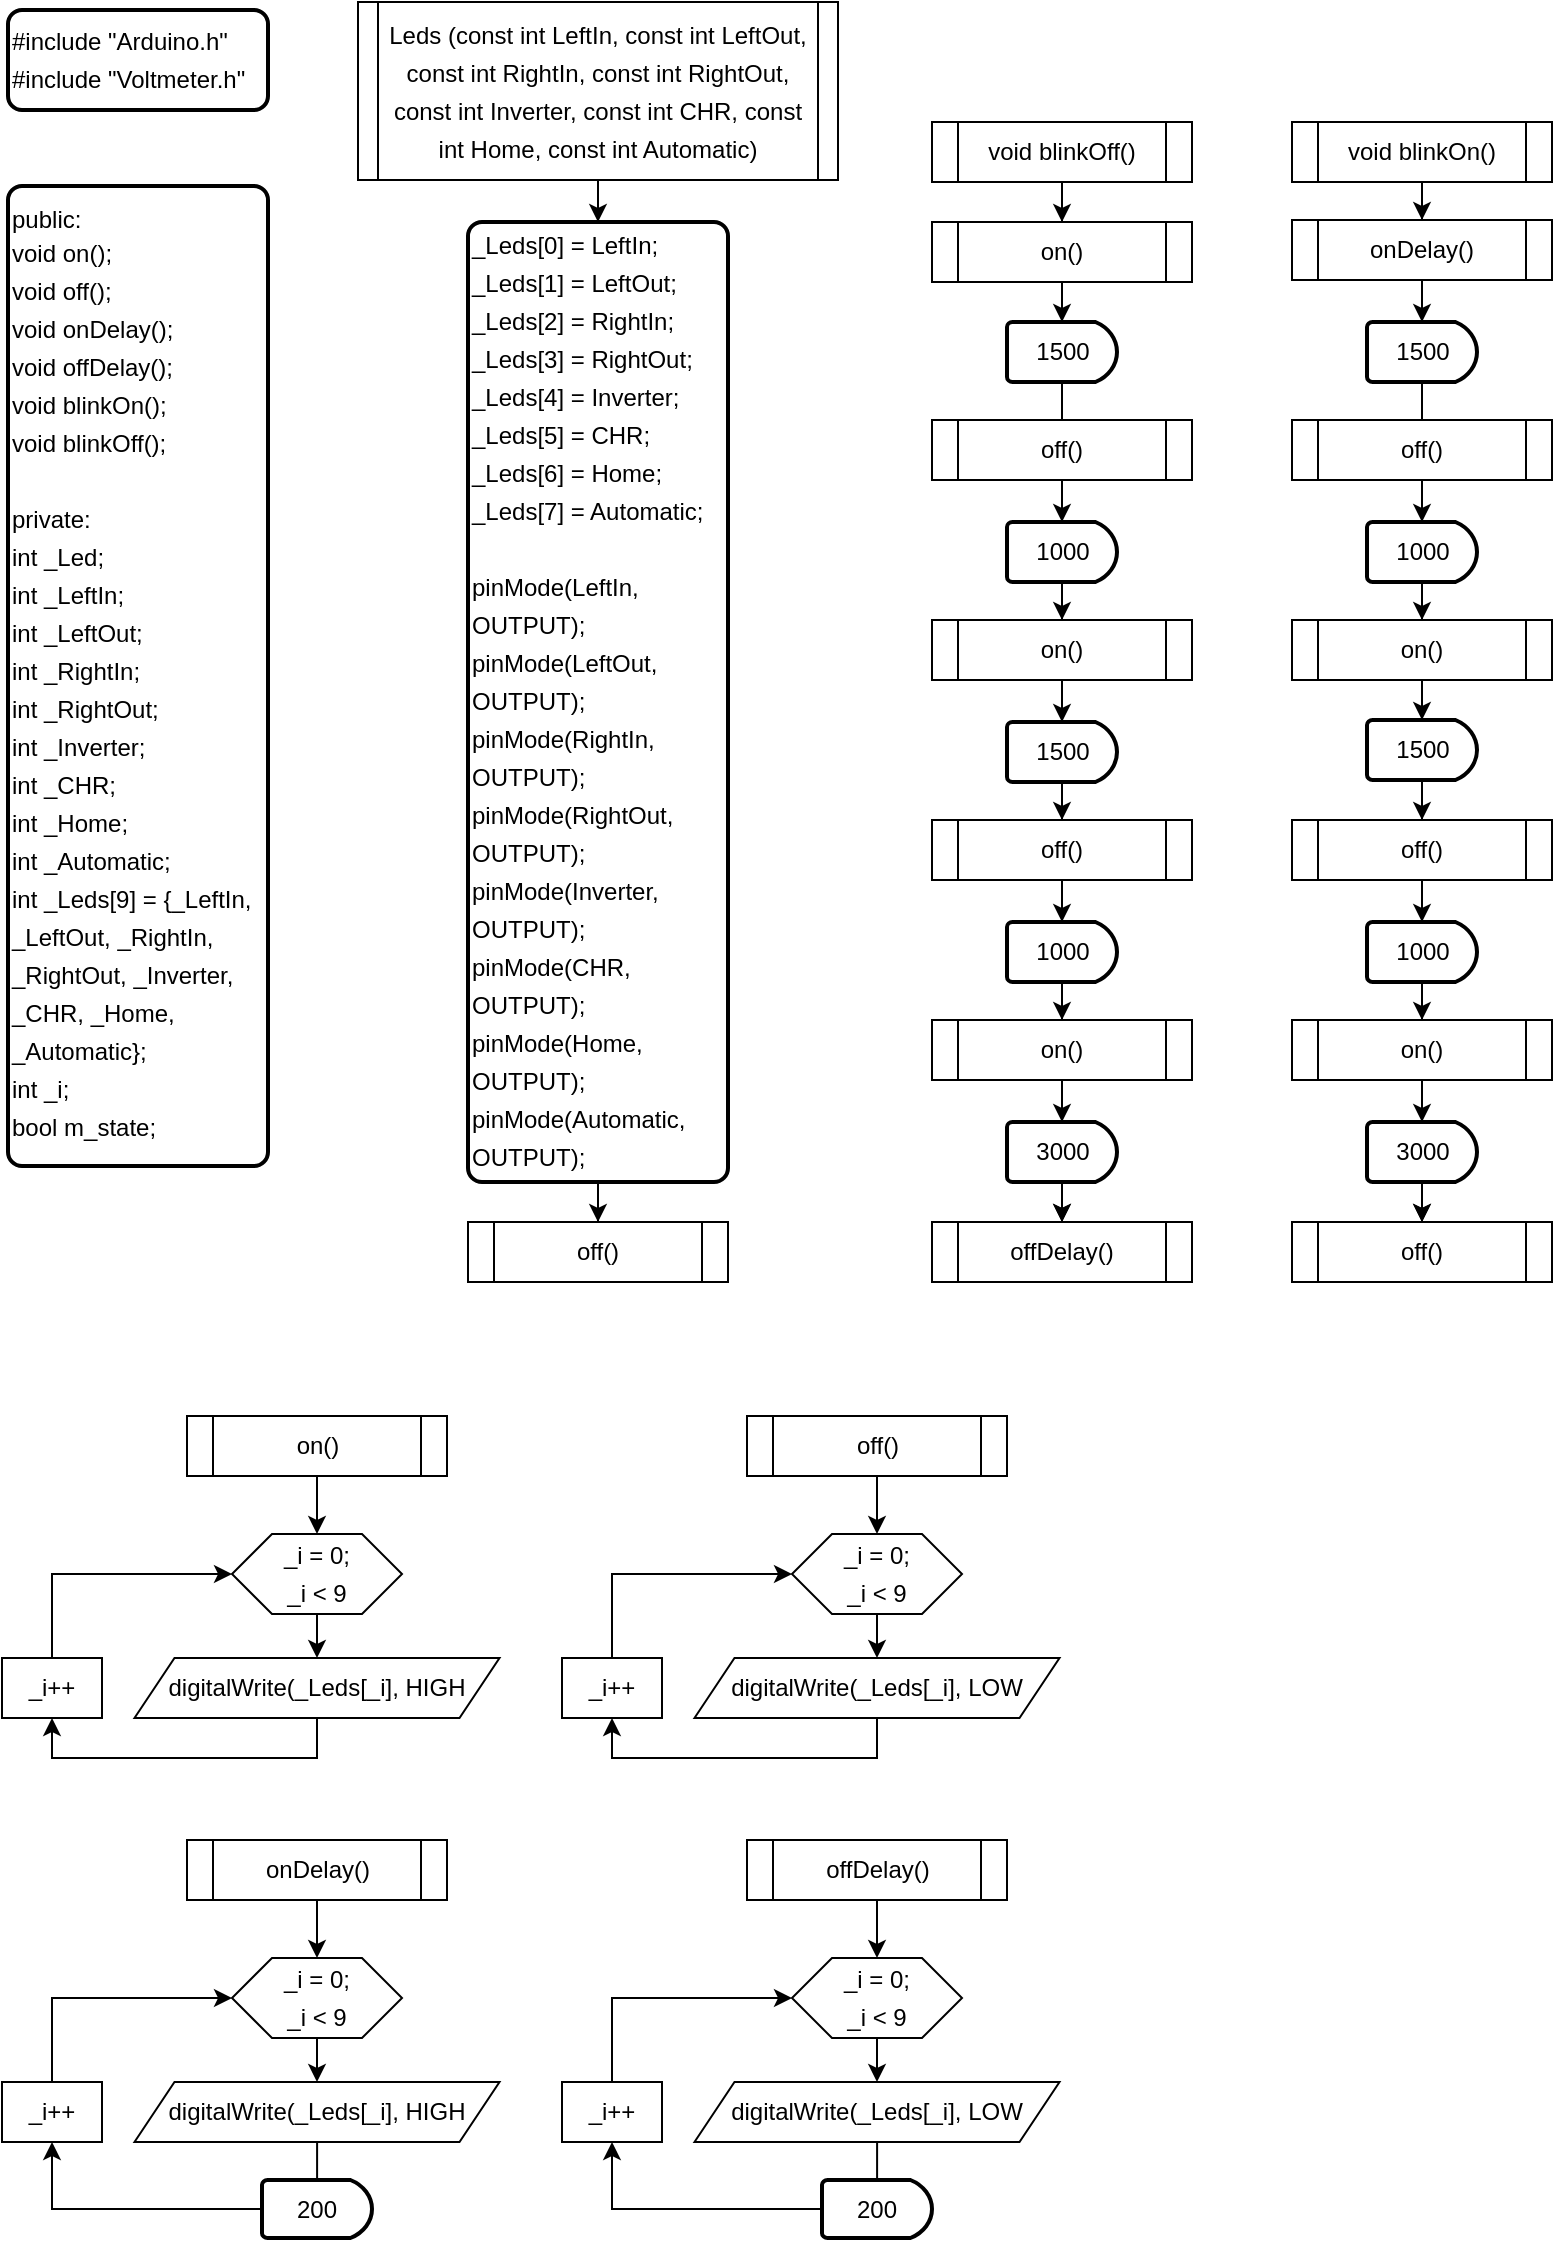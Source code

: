 <mxfile version="13.10.0" type="embed">
    <diagram id="3T3NLvTAPuxVFv2fbF8U" name="Página-1">
        <mxGraphModel dx="773" dy="780" grid="1" gridSize="10" guides="1" tooltips="1" connect="1" arrows="1" fold="1" page="1" pageScale="1" pageWidth="827" pageHeight="1169" math="0" shadow="0">
            <root>
                <mxCell id="0"/>
                <mxCell id="1" parent="0"/>
                <mxCell id="100" value="" style="edgeStyle=orthogonalEdgeStyle;rounded=0;orthogonalLoop=1;jettySize=auto;html=1;" edge="1" parent="1" source="2" target="4">
                    <mxGeometry relative="1" as="geometry"/>
                </mxCell>
                <mxCell id="2" value="&lt;div style=&quot;line-height: 19px&quot;&gt;Leds (const int LeftIn, const int LeftOut, const int RightIn, const int RightOut, const int Inverter, const int CHR, const int Home, const int Automatic)&lt;/div&gt;" style="shape=process;whiteSpace=wrap;html=1;backgroundOutline=1;size=0.042;" vertex="1" parent="1">
                    <mxGeometry x="200" y="20" width="240" height="89" as="geometry"/>
                </mxCell>
                <mxCell id="3" value="&lt;div&gt;&lt;br&gt;&lt;/div&gt;&lt;div&gt;public:&lt;/div&gt;&lt;div&gt;&lt;div style=&quot;line-height: 19px&quot;&gt;&lt;div&gt;void on();&lt;/div&gt;&lt;div&gt;    void off();&lt;/div&gt;&lt;div&gt;    void onDelay();&lt;/div&gt;&lt;div&gt;    void offDelay();&lt;/div&gt;&lt;div&gt;    void blinkOn();&lt;/div&gt;&lt;div&gt;    void blinkOff();&lt;/div&gt;&lt;div&gt;&lt;br&gt;&lt;/div&gt;&lt;div&gt;  private:&lt;/div&gt;&lt;div&gt;    int _Led;&lt;/div&gt;&lt;div&gt;    int _LeftIn;&lt;/div&gt;&lt;div&gt;    int _LeftOut;&lt;/div&gt;&lt;div&gt;    int _RightIn;&lt;/div&gt;&lt;div&gt;    int _RightOut;&lt;/div&gt;&lt;div&gt;    int _Inverter;&lt;/div&gt;&lt;div&gt;    int _CHR;&lt;/div&gt;&lt;div&gt;    int _Home;&lt;/div&gt;&lt;div&gt;    int _Automatic;&lt;/div&gt;&lt;div&gt;    int _Leds[9] = {_LeftIn, _LeftOut, _RightIn, _RightOut, _Inverter, _CHR, _Home, _Automatic};&lt;/div&gt;&lt;div&gt;    int _i;&lt;/div&gt;&lt;div&gt;    bool m_state;&lt;/div&gt;&lt;/div&gt;&lt;/div&gt;&lt;span&gt;&lt;br&gt;&lt;/span&gt;" style="rounded=1;whiteSpace=wrap;html=1;absoluteArcSize=1;arcSize=14;strokeWidth=2;align=left;" vertex="1" parent="1">
                    <mxGeometry x="25" y="112" width="130" height="490" as="geometry"/>
                </mxCell>
                <mxCell id="9" value="" style="edgeStyle=orthogonalEdgeStyle;rounded=0;orthogonalLoop=1;jettySize=auto;html=1;" edge="1" parent="1" source="4" target="8">
                    <mxGeometry relative="1" as="geometry"/>
                </mxCell>
                <mxCell id="4" value="&lt;div style=&quot;line-height: 19px&quot;&gt;&lt;div style=&quot;line-height: 19px&quot;&gt;&lt;div&gt;_Leds[0] = LeftIn;&lt;/div&gt;&lt;div&gt;  _Leds[1] = LeftOut;&lt;/div&gt;&lt;div&gt;  _Leds[2] = RightIn;&lt;/div&gt;&lt;div&gt;  _Leds[3] = RightOut;&lt;/div&gt;&lt;div&gt;  _Leds[4] = Inverter;&lt;/div&gt;&lt;div&gt;  _Leds[5] = CHR;&lt;/div&gt;&lt;div&gt;  _Leds[6] = Home;&lt;/div&gt;&lt;div&gt;  _Leds[7] = Automatic;&lt;/div&gt;&lt;div&gt;&lt;br&gt;&lt;/div&gt;&lt;div&gt;&lt;div style=&quot;line-height: 19px&quot;&gt;&lt;div&gt;pinMode(LeftIn, OUTPUT);&lt;/div&gt;&lt;div&gt;  pinMode(LeftOut, OUTPUT);&lt;/div&gt;&lt;div&gt;  pinMode(RightIn, OUTPUT);&lt;/div&gt;&lt;div&gt;  pinMode(RightOut, OUTPUT);&lt;/div&gt;&lt;div&gt;  pinMode(Inverter, OUTPUT);&lt;/div&gt;&lt;div&gt;  pinMode(CHR, OUTPUT);&lt;/div&gt;&lt;div&gt;  pinMode(Home, OUTPUT);&lt;/div&gt;&lt;div&gt;  pinMode(Automatic, OUTPUT);&lt;/div&gt;&lt;/div&gt;&lt;/div&gt;&lt;/div&gt;&lt;/div&gt;" style="rounded=1;whiteSpace=wrap;html=1;absoluteArcSize=1;arcSize=14;strokeWidth=2;align=left;" vertex="1" parent="1">
                    <mxGeometry x="255" y="130" width="130" height="480" as="geometry"/>
                </mxCell>
                <mxCell id="5" value="&lt;div style=&quot;line-height: 19px&quot;&gt;&lt;div style=&quot;line-height: 19px&quot;&gt;&lt;div&gt;#include &quot;Arduino.h&quot;&lt;/div&gt;&lt;div&gt;#include &quot;Voltmeter.h&quot;&lt;/div&gt;&lt;/div&gt;&lt;/div&gt;" style="rounded=1;whiteSpace=wrap;html=1;absoluteArcSize=1;arcSize=14;strokeWidth=2;align=left;" vertex="1" parent="1">
                    <mxGeometry x="25" y="24" width="130" height="50" as="geometry"/>
                </mxCell>
                <mxCell id="8" value="off()" style="shape=process;whiteSpace=wrap;html=1;backgroundOutline=1;" vertex="1" parent="1">
                    <mxGeometry x="255" y="630" width="130" height="30" as="geometry"/>
                </mxCell>
                <mxCell id="16" style="edgeStyle=orthogonalEdgeStyle;rounded=0;orthogonalLoop=1;jettySize=auto;html=1;" edge="1" parent="1" source="10" target="15">
                    <mxGeometry relative="1" as="geometry"/>
                </mxCell>
                <mxCell id="10" value="void blinkOff()" style="shape=process;whiteSpace=wrap;html=1;backgroundOutline=1;" vertex="1" parent="1">
                    <mxGeometry x="487" y="80" width="130" height="30" as="geometry"/>
                </mxCell>
                <mxCell id="13" value="on()" style="shape=process;whiteSpace=wrap;html=1;backgroundOutline=1;" vertex="1" parent="1">
                    <mxGeometry x="114.5" y="727" width="130" height="30" as="geometry"/>
                </mxCell>
                <mxCell id="18" value="" style="edgeStyle=orthogonalEdgeStyle;rounded=0;orthogonalLoop=1;jettySize=auto;html=1;" edge="1" parent="1" source="15" target="17">
                    <mxGeometry relative="1" as="geometry"/>
                </mxCell>
                <mxCell id="15" value="on()" style="shape=process;whiteSpace=wrap;html=1;backgroundOutline=1;" vertex="1" parent="1">
                    <mxGeometry x="487" y="130" width="130" height="30" as="geometry"/>
                </mxCell>
                <mxCell id="36" value="" style="edgeStyle=orthogonalEdgeStyle;rounded=0;orthogonalLoop=1;jettySize=auto;html=1;" edge="1" parent="1" source="17" target="20">
                    <mxGeometry relative="1" as="geometry"/>
                </mxCell>
                <mxCell id="17" value="1500" style="strokeWidth=2;html=1;shape=mxgraph.flowchart.delay;whiteSpace=wrap;" vertex="1" parent="1">
                    <mxGeometry x="524.5" y="180" width="55" height="30" as="geometry"/>
                </mxCell>
                <mxCell id="35" value="" style="edgeStyle=orthogonalEdgeStyle;rounded=0;orthogonalLoop=1;jettySize=auto;html=1;" edge="1" parent="1" source="19" target="21">
                    <mxGeometry relative="1" as="geometry"/>
                </mxCell>
                <mxCell id="19" value="off()" style="shape=process;whiteSpace=wrap;html=1;backgroundOutline=1;" vertex="1" parent="1">
                    <mxGeometry x="487" y="229" width="130" height="30" as="geometry"/>
                </mxCell>
                <mxCell id="34" value="" style="edgeStyle=orthogonalEdgeStyle;rounded=0;orthogonalLoop=1;jettySize=auto;html=1;" edge="1" parent="1" source="20" target="22">
                    <mxGeometry relative="1" as="geometry"/>
                </mxCell>
                <mxCell id="20" value="1000" style="strokeWidth=2;html=1;shape=mxgraph.flowchart.delay;whiteSpace=wrap;" vertex="1" parent="1">
                    <mxGeometry x="524.5" y="280" width="55" height="30" as="geometry"/>
                </mxCell>
                <mxCell id="33" value="" style="edgeStyle=orthogonalEdgeStyle;rounded=0;orthogonalLoop=1;jettySize=auto;html=1;" edge="1" parent="1" source="21" target="23">
                    <mxGeometry relative="1" as="geometry"/>
                </mxCell>
                <mxCell id="21" value="on()" style="shape=process;whiteSpace=wrap;html=1;backgroundOutline=1;" vertex="1" parent="1">
                    <mxGeometry x="487" y="329" width="130" height="30" as="geometry"/>
                </mxCell>
                <mxCell id="32" value="" style="edgeStyle=orthogonalEdgeStyle;rounded=0;orthogonalLoop=1;jettySize=auto;html=1;" edge="1" parent="1" source="22" target="24">
                    <mxGeometry relative="1" as="geometry"/>
                </mxCell>
                <mxCell id="22" value="1500" style="strokeWidth=2;html=1;shape=mxgraph.flowchart.delay;whiteSpace=wrap;" vertex="1" parent="1">
                    <mxGeometry x="524.5" y="380" width="55" height="30" as="geometry"/>
                </mxCell>
                <mxCell id="31" value="" style="edgeStyle=orthogonalEdgeStyle;rounded=0;orthogonalLoop=1;jettySize=auto;html=1;" edge="1" parent="1" source="23" target="25">
                    <mxGeometry relative="1" as="geometry"/>
                </mxCell>
                <mxCell id="23" value="off()" style="shape=process;whiteSpace=wrap;html=1;backgroundOutline=1;" vertex="1" parent="1">
                    <mxGeometry x="487" y="429" width="130" height="30" as="geometry"/>
                </mxCell>
                <mxCell id="30" value="" style="edgeStyle=orthogonalEdgeStyle;rounded=0;orthogonalLoop=1;jettySize=auto;html=1;" edge="1" parent="1" source="24" target="26">
                    <mxGeometry relative="1" as="geometry"/>
                </mxCell>
                <mxCell id="24" value="1000" style="strokeWidth=2;html=1;shape=mxgraph.flowchart.delay;whiteSpace=wrap;" vertex="1" parent="1">
                    <mxGeometry x="524.5" y="480" width="55" height="30" as="geometry"/>
                </mxCell>
                <mxCell id="29" value="" style="edgeStyle=orthogonalEdgeStyle;rounded=0;orthogonalLoop=1;jettySize=auto;html=1;" edge="1" parent="1" source="25" target="27">
                    <mxGeometry relative="1" as="geometry"/>
                </mxCell>
                <mxCell id="25" value="on()" style="shape=process;whiteSpace=wrap;html=1;backgroundOutline=1;" vertex="1" parent="1">
                    <mxGeometry x="487" y="529" width="130" height="30" as="geometry"/>
                </mxCell>
                <mxCell id="28" value="" style="edgeStyle=orthogonalEdgeStyle;rounded=0;orthogonalLoop=1;jettySize=auto;html=1;" edge="1" parent="1" source="26" target="27">
                    <mxGeometry relative="1" as="geometry"/>
                </mxCell>
                <mxCell id="26" value="3000" style="strokeWidth=2;html=1;shape=mxgraph.flowchart.delay;whiteSpace=wrap;" vertex="1" parent="1">
                    <mxGeometry x="524.5" y="580" width="55" height="30" as="geometry"/>
                </mxCell>
                <mxCell id="27" value="offDelay()" style="shape=process;whiteSpace=wrap;html=1;backgroundOutline=1;" vertex="1" parent="1">
                    <mxGeometry x="487" y="630" width="130" height="30" as="geometry"/>
                </mxCell>
                <mxCell id="37" style="edgeStyle=orthogonalEdgeStyle;rounded=0;orthogonalLoop=1;jettySize=auto;html=1;" edge="1" parent="1" source="38" target="40">
                    <mxGeometry relative="1" as="geometry"/>
                </mxCell>
                <mxCell id="38" value="void blinkOn()" style="shape=process;whiteSpace=wrap;html=1;backgroundOutline=1;" vertex="1" parent="1">
                    <mxGeometry x="667" y="80" width="130" height="30" as="geometry"/>
                </mxCell>
                <mxCell id="39" value="" style="edgeStyle=orthogonalEdgeStyle;rounded=0;orthogonalLoop=1;jettySize=auto;html=1;" edge="1" parent="1" source="40" target="42">
                    <mxGeometry relative="1" as="geometry"/>
                </mxCell>
                <mxCell id="40" value="onDelay()" style="shape=process;whiteSpace=wrap;html=1;backgroundOutline=1;" vertex="1" parent="1">
                    <mxGeometry x="667" y="129" width="130" height="30" as="geometry"/>
                </mxCell>
                <mxCell id="41" value="" style="edgeStyle=orthogonalEdgeStyle;rounded=0;orthogonalLoop=1;jettySize=auto;html=1;" edge="1" parent="1" source="42" target="46">
                    <mxGeometry relative="1" as="geometry"/>
                </mxCell>
                <mxCell id="42" value="1500" style="strokeWidth=2;html=1;shape=mxgraph.flowchart.delay;whiteSpace=wrap;" vertex="1" parent="1">
                    <mxGeometry x="704.5" y="180" width="55" height="30" as="geometry"/>
                </mxCell>
                <mxCell id="43" value="" style="edgeStyle=orthogonalEdgeStyle;rounded=0;orthogonalLoop=1;jettySize=auto;html=1;" edge="1" parent="1" source="44" target="48">
                    <mxGeometry relative="1" as="geometry"/>
                </mxCell>
                <mxCell id="44" value="off()" style="shape=process;whiteSpace=wrap;html=1;backgroundOutline=1;" vertex="1" parent="1">
                    <mxGeometry x="667" y="229" width="130" height="30" as="geometry"/>
                </mxCell>
                <mxCell id="45" value="" style="edgeStyle=orthogonalEdgeStyle;rounded=0;orthogonalLoop=1;jettySize=auto;html=1;" edge="1" parent="1" source="46" target="50">
                    <mxGeometry relative="1" as="geometry"/>
                </mxCell>
                <mxCell id="46" value="1000" style="strokeWidth=2;html=1;shape=mxgraph.flowchart.delay;whiteSpace=wrap;" vertex="1" parent="1">
                    <mxGeometry x="704.5" y="280" width="55" height="30" as="geometry"/>
                </mxCell>
                <mxCell id="47" value="" style="edgeStyle=orthogonalEdgeStyle;rounded=0;orthogonalLoop=1;jettySize=auto;html=1;" edge="1" parent="1" source="48" target="52">
                    <mxGeometry relative="1" as="geometry"/>
                </mxCell>
                <mxCell id="48" value="on()" style="shape=process;whiteSpace=wrap;html=1;backgroundOutline=1;" vertex="1" parent="1">
                    <mxGeometry x="667" y="329" width="130" height="30" as="geometry"/>
                </mxCell>
                <mxCell id="49" value="" style="edgeStyle=orthogonalEdgeStyle;rounded=0;orthogonalLoop=1;jettySize=auto;html=1;" edge="1" parent="1" source="50" target="54">
                    <mxGeometry relative="1" as="geometry"/>
                </mxCell>
                <mxCell id="50" value="1500" style="strokeWidth=2;html=1;shape=mxgraph.flowchart.delay;whiteSpace=wrap;" vertex="1" parent="1">
                    <mxGeometry x="704.5" y="379" width="55" height="30" as="geometry"/>
                </mxCell>
                <mxCell id="51" value="" style="edgeStyle=orthogonalEdgeStyle;rounded=0;orthogonalLoop=1;jettySize=auto;html=1;" edge="1" parent="1" source="52" target="56">
                    <mxGeometry relative="1" as="geometry"/>
                </mxCell>
                <mxCell id="52" value="off()" style="shape=process;whiteSpace=wrap;html=1;backgroundOutline=1;" vertex="1" parent="1">
                    <mxGeometry x="667" y="429" width="130" height="30" as="geometry"/>
                </mxCell>
                <mxCell id="53" value="" style="edgeStyle=orthogonalEdgeStyle;rounded=0;orthogonalLoop=1;jettySize=auto;html=1;" edge="1" parent="1" source="54" target="58">
                    <mxGeometry relative="1" as="geometry"/>
                </mxCell>
                <mxCell id="54" value="1000" style="strokeWidth=2;html=1;shape=mxgraph.flowchart.delay;whiteSpace=wrap;" vertex="1" parent="1">
                    <mxGeometry x="704.5" y="480" width="55" height="30" as="geometry"/>
                </mxCell>
                <mxCell id="55" value="" style="edgeStyle=orthogonalEdgeStyle;rounded=0;orthogonalLoop=1;jettySize=auto;html=1;" edge="1" parent="1" source="56" target="59">
                    <mxGeometry relative="1" as="geometry"/>
                </mxCell>
                <mxCell id="56" value="on()" style="shape=process;whiteSpace=wrap;html=1;backgroundOutline=1;" vertex="1" parent="1">
                    <mxGeometry x="667" y="529" width="130" height="30" as="geometry"/>
                </mxCell>
                <mxCell id="57" value="" style="edgeStyle=orthogonalEdgeStyle;rounded=0;orthogonalLoop=1;jettySize=auto;html=1;" edge="1" parent="1" source="58" target="59">
                    <mxGeometry relative="1" as="geometry"/>
                </mxCell>
                <mxCell id="58" value="3000" style="strokeWidth=2;html=1;shape=mxgraph.flowchart.delay;whiteSpace=wrap;" vertex="1" parent="1">
                    <mxGeometry x="704.5" y="580" width="55" height="30" as="geometry"/>
                </mxCell>
                <mxCell id="59" value="off()" style="shape=process;whiteSpace=wrap;html=1;backgroundOutline=1;" vertex="1" parent="1">
                    <mxGeometry x="667" y="630" width="130" height="30" as="geometry"/>
                </mxCell>
                <mxCell id="63" value="" style="edgeStyle=orthogonalEdgeStyle;rounded=0;orthogonalLoop=1;jettySize=auto;html=1;entryX=0.5;entryY=0;entryDx=0;entryDy=0;" edge="1" parent="1" source="60" target="67">
                    <mxGeometry relative="1" as="geometry">
                        <mxPoint x="177" y="843" as="targetPoint"/>
                    </mxGeometry>
                </mxCell>
                <mxCell id="70" value="" style="edgeStyle=orthogonalEdgeStyle;rounded=0;orthogonalLoop=1;jettySize=auto;html=1;" edge="1" parent="1" source="13" target="60">
                    <mxGeometry relative="1" as="geometry"/>
                </mxCell>
                <mxCell id="60" value="&lt;div style=&quot;line-height: 19px&quot;&gt;_i = 0;&lt;/div&gt;&lt;div style=&quot;line-height: 19px&quot;&gt;_i &amp;lt; 9&lt;/div&gt;" style="shape=hexagon;perimeter=hexagonPerimeter2;whiteSpace=wrap;html=1;fixedSize=1;" vertex="1" parent="1">
                    <mxGeometry x="137" y="786" width="85" height="40" as="geometry"/>
                </mxCell>
                <mxCell id="64" style="edgeStyle=orthogonalEdgeStyle;rounded=0;orthogonalLoop=1;jettySize=auto;html=1;entryX=0;entryY=0.5;entryDx=0;entryDy=0;exitX=0.5;exitY=0;exitDx=0;exitDy=0;" edge="1" parent="1" source="68" target="60">
                    <mxGeometry relative="1" as="geometry">
                        <mxPoint x="44.5" y="778" as="targetPoint"/>
                        <mxPoint x="44.5" y="848" as="sourcePoint"/>
                        <Array as="points">
                            <mxPoint x="47" y="806"/>
                        </Array>
                    </mxGeometry>
                </mxCell>
                <mxCell id="65" style="edgeStyle=orthogonalEdgeStyle;rounded=0;orthogonalLoop=1;jettySize=auto;html=1;exitX=0.5;exitY=1;exitDx=0;exitDy=0;entryX=0.5;entryY=1;entryDx=0;entryDy=0;" edge="1" parent="1" source="67" target="68">
                    <mxGeometry relative="1" as="geometry">
                        <mxPoint x="177" y="883" as="sourcePoint"/>
                        <mxPoint x="-8" y="898" as="targetPoint"/>
                        <Array as="points">
                            <mxPoint x="180" y="898"/>
                            <mxPoint x="47" y="898"/>
                        </Array>
                    </mxGeometry>
                </mxCell>
                <mxCell id="67" value="&lt;span&gt;digitalWrite(_Leds[_i], HIGH&lt;/span&gt;" style="shape=parallelogram;perimeter=parallelogramPerimeter;whiteSpace=wrap;html=1;fixedSize=1;" vertex="1" parent="1">
                    <mxGeometry x="88.25" y="848" width="182.5" height="30" as="geometry"/>
                </mxCell>
                <mxCell id="68" value="_i++" style="rounded=0;whiteSpace=wrap;html=1;" vertex="1" parent="1">
                    <mxGeometry x="22" y="848" width="50" height="30" as="geometry"/>
                </mxCell>
                <mxCell id="71" value="off()" style="shape=process;whiteSpace=wrap;html=1;backgroundOutline=1;" vertex="1" parent="1">
                    <mxGeometry x="394.5" y="727" width="130" height="30" as="geometry"/>
                </mxCell>
                <mxCell id="72" value="" style="edgeStyle=orthogonalEdgeStyle;rounded=0;orthogonalLoop=1;jettySize=auto;html=1;entryX=0.5;entryY=0;entryDx=0;entryDy=0;" edge="1" parent="1" source="74" target="77">
                    <mxGeometry relative="1" as="geometry">
                        <mxPoint x="457" y="843" as="targetPoint"/>
                    </mxGeometry>
                </mxCell>
                <mxCell id="73" value="" style="edgeStyle=orthogonalEdgeStyle;rounded=0;orthogonalLoop=1;jettySize=auto;html=1;" edge="1" parent="1" source="71" target="74">
                    <mxGeometry relative="1" as="geometry"/>
                </mxCell>
                <mxCell id="74" value="&lt;div style=&quot;line-height: 19px&quot;&gt;_i = 0;&lt;/div&gt;&lt;div style=&quot;line-height: 19px&quot;&gt;_i &amp;lt; 9&lt;/div&gt;" style="shape=hexagon;perimeter=hexagonPerimeter2;whiteSpace=wrap;html=1;fixedSize=1;" vertex="1" parent="1">
                    <mxGeometry x="417" y="786" width="85" height="40" as="geometry"/>
                </mxCell>
                <mxCell id="75" style="edgeStyle=orthogonalEdgeStyle;rounded=0;orthogonalLoop=1;jettySize=auto;html=1;entryX=0;entryY=0.5;entryDx=0;entryDy=0;exitX=0.5;exitY=0;exitDx=0;exitDy=0;" edge="1" parent="1" source="78" target="74">
                    <mxGeometry relative="1" as="geometry">
                        <mxPoint x="324.5" y="778" as="targetPoint"/>
                        <mxPoint x="324.5" y="848" as="sourcePoint"/>
                        <Array as="points">
                            <mxPoint x="327" y="806"/>
                        </Array>
                    </mxGeometry>
                </mxCell>
                <mxCell id="76" style="edgeStyle=orthogonalEdgeStyle;rounded=0;orthogonalLoop=1;jettySize=auto;html=1;exitX=0.5;exitY=1;exitDx=0;exitDy=0;entryX=0.5;entryY=1;entryDx=0;entryDy=0;" edge="1" parent="1" source="77" target="78">
                    <mxGeometry relative="1" as="geometry">
                        <mxPoint x="457" y="883" as="sourcePoint"/>
                        <mxPoint x="272" y="898" as="targetPoint"/>
                        <Array as="points">
                            <mxPoint x="460" y="898"/>
                            <mxPoint x="327" y="898"/>
                        </Array>
                    </mxGeometry>
                </mxCell>
                <mxCell id="77" value="&lt;span&gt;digitalWrite(_Leds[_i], LOW&lt;/span&gt;" style="shape=parallelogram;perimeter=parallelogramPerimeter;whiteSpace=wrap;html=1;fixedSize=1;" vertex="1" parent="1">
                    <mxGeometry x="368.25" y="848" width="182.5" height="30" as="geometry"/>
                </mxCell>
                <mxCell id="78" value="_i++" style="rounded=0;whiteSpace=wrap;html=1;" vertex="1" parent="1">
                    <mxGeometry x="302" y="848" width="50" height="30" as="geometry"/>
                </mxCell>
                <mxCell id="79" value="offDelay()" style="shape=process;whiteSpace=wrap;html=1;backgroundOutline=1;" vertex="1" parent="1">
                    <mxGeometry x="394.5" y="939" width="130" height="30" as="geometry"/>
                </mxCell>
                <mxCell id="80" value="" style="edgeStyle=orthogonalEdgeStyle;rounded=0;orthogonalLoop=1;jettySize=auto;html=1;entryX=0.5;entryY=0;entryDx=0;entryDy=0;" edge="1" parent="1" source="82" target="85">
                    <mxGeometry relative="1" as="geometry">
                        <mxPoint x="457" y="1055" as="targetPoint"/>
                    </mxGeometry>
                </mxCell>
                <mxCell id="81" value="" style="edgeStyle=orthogonalEdgeStyle;rounded=0;orthogonalLoop=1;jettySize=auto;html=1;" edge="1" parent="1" source="79" target="82">
                    <mxGeometry relative="1" as="geometry"/>
                </mxCell>
                <mxCell id="82" value="&lt;div style=&quot;line-height: 19px&quot;&gt;_i = 0;&lt;/div&gt;&lt;div style=&quot;line-height: 19px&quot;&gt;_i &amp;lt; 9&lt;/div&gt;" style="shape=hexagon;perimeter=hexagonPerimeter2;whiteSpace=wrap;html=1;fixedSize=1;" vertex="1" parent="1">
                    <mxGeometry x="417" y="998" width="85" height="40" as="geometry"/>
                </mxCell>
                <mxCell id="83" style="edgeStyle=orthogonalEdgeStyle;rounded=0;orthogonalLoop=1;jettySize=auto;html=1;entryX=0;entryY=0.5;entryDx=0;entryDy=0;exitX=0.5;exitY=0;exitDx=0;exitDy=0;" edge="1" parent="1" source="86" target="82">
                    <mxGeometry relative="1" as="geometry">
                        <mxPoint x="324.5" y="990" as="targetPoint"/>
                        <mxPoint x="324.5" y="1060" as="sourcePoint"/>
                        <Array as="points">
                            <mxPoint x="327" y="1018"/>
                        </Array>
                    </mxGeometry>
                </mxCell>
                <mxCell id="88" value="" style="edgeStyle=orthogonalEdgeStyle;rounded=0;orthogonalLoop=1;jettySize=auto;html=1;" edge="1" parent="1" source="85" target="87">
                    <mxGeometry relative="1" as="geometry"/>
                </mxCell>
                <mxCell id="85" value="&lt;span&gt;digitalWrite(_Leds[_i], LOW&lt;/span&gt;" style="shape=parallelogram;perimeter=parallelogramPerimeter;whiteSpace=wrap;html=1;fixedSize=1;" vertex="1" parent="1">
                    <mxGeometry x="368.25" y="1060" width="182.5" height="30" as="geometry"/>
                </mxCell>
                <mxCell id="86" value="_i++" style="rounded=0;whiteSpace=wrap;html=1;" vertex="1" parent="1">
                    <mxGeometry x="302" y="1060" width="50" height="30" as="geometry"/>
                </mxCell>
                <mxCell id="89" style="edgeStyle=orthogonalEdgeStyle;rounded=0;orthogonalLoop=1;jettySize=auto;html=1;entryX=0.5;entryY=1;entryDx=0;entryDy=0;" edge="1" parent="1" source="87" target="86">
                    <mxGeometry relative="1" as="geometry"/>
                </mxCell>
                <mxCell id="87" value="200" style="strokeWidth=2;html=1;shape=mxgraph.flowchart.delay;whiteSpace=wrap;" vertex="1" parent="1">
                    <mxGeometry x="432" y="1109" width="55" height="29" as="geometry"/>
                </mxCell>
                <mxCell id="90" value="onDelay()" style="shape=process;whiteSpace=wrap;html=1;backgroundOutline=1;" vertex="1" parent="1">
                    <mxGeometry x="114.5" y="939" width="130" height="30" as="geometry"/>
                </mxCell>
                <mxCell id="91" value="" style="edgeStyle=orthogonalEdgeStyle;rounded=0;orthogonalLoop=1;jettySize=auto;html=1;entryX=0.5;entryY=0;entryDx=0;entryDy=0;" edge="1" parent="1" source="93" target="96">
                    <mxGeometry relative="1" as="geometry">
                        <mxPoint x="177" y="1055" as="targetPoint"/>
                    </mxGeometry>
                </mxCell>
                <mxCell id="92" value="" style="edgeStyle=orthogonalEdgeStyle;rounded=0;orthogonalLoop=1;jettySize=auto;html=1;" edge="1" parent="1" source="90" target="93">
                    <mxGeometry relative="1" as="geometry"/>
                </mxCell>
                <mxCell id="93" value="&lt;div style=&quot;line-height: 19px&quot;&gt;_i = 0;&lt;/div&gt;&lt;div style=&quot;line-height: 19px&quot;&gt;_i &amp;lt; 9&lt;/div&gt;" style="shape=hexagon;perimeter=hexagonPerimeter2;whiteSpace=wrap;html=1;fixedSize=1;" vertex="1" parent="1">
                    <mxGeometry x="137" y="998" width="85" height="40" as="geometry"/>
                </mxCell>
                <mxCell id="94" style="edgeStyle=orthogonalEdgeStyle;rounded=0;orthogonalLoop=1;jettySize=auto;html=1;entryX=0;entryY=0.5;entryDx=0;entryDy=0;exitX=0.5;exitY=0;exitDx=0;exitDy=0;" edge="1" parent="1" source="97" target="93">
                    <mxGeometry relative="1" as="geometry">
                        <mxPoint x="44.5" y="990" as="targetPoint"/>
                        <mxPoint x="44.5" y="1060" as="sourcePoint"/>
                        <Array as="points">
                            <mxPoint x="47" y="1018"/>
                        </Array>
                    </mxGeometry>
                </mxCell>
                <mxCell id="95" value="" style="edgeStyle=orthogonalEdgeStyle;rounded=0;orthogonalLoop=1;jettySize=auto;html=1;" edge="1" parent="1" source="96" target="99">
                    <mxGeometry relative="1" as="geometry"/>
                </mxCell>
                <mxCell id="96" value="&lt;span&gt;digitalWrite(_Leds[_i], HIGH&lt;/span&gt;" style="shape=parallelogram;perimeter=parallelogramPerimeter;whiteSpace=wrap;html=1;fixedSize=1;" vertex="1" parent="1">
                    <mxGeometry x="88.25" y="1060" width="182.5" height="30" as="geometry"/>
                </mxCell>
                <mxCell id="97" value="_i++" style="rounded=0;whiteSpace=wrap;html=1;" vertex="1" parent="1">
                    <mxGeometry x="22" y="1060" width="50" height="30" as="geometry"/>
                </mxCell>
                <mxCell id="98" style="edgeStyle=orthogonalEdgeStyle;rounded=0;orthogonalLoop=1;jettySize=auto;html=1;entryX=0.5;entryY=1;entryDx=0;entryDy=0;" edge="1" parent="1" source="99" target="97">
                    <mxGeometry relative="1" as="geometry"/>
                </mxCell>
                <mxCell id="99" value="200" style="strokeWidth=2;html=1;shape=mxgraph.flowchart.delay;whiteSpace=wrap;" vertex="1" parent="1">
                    <mxGeometry x="152" y="1109" width="55" height="29" as="geometry"/>
                </mxCell>
            </root>
        </mxGraphModel>
    </diagram>
</mxfile>